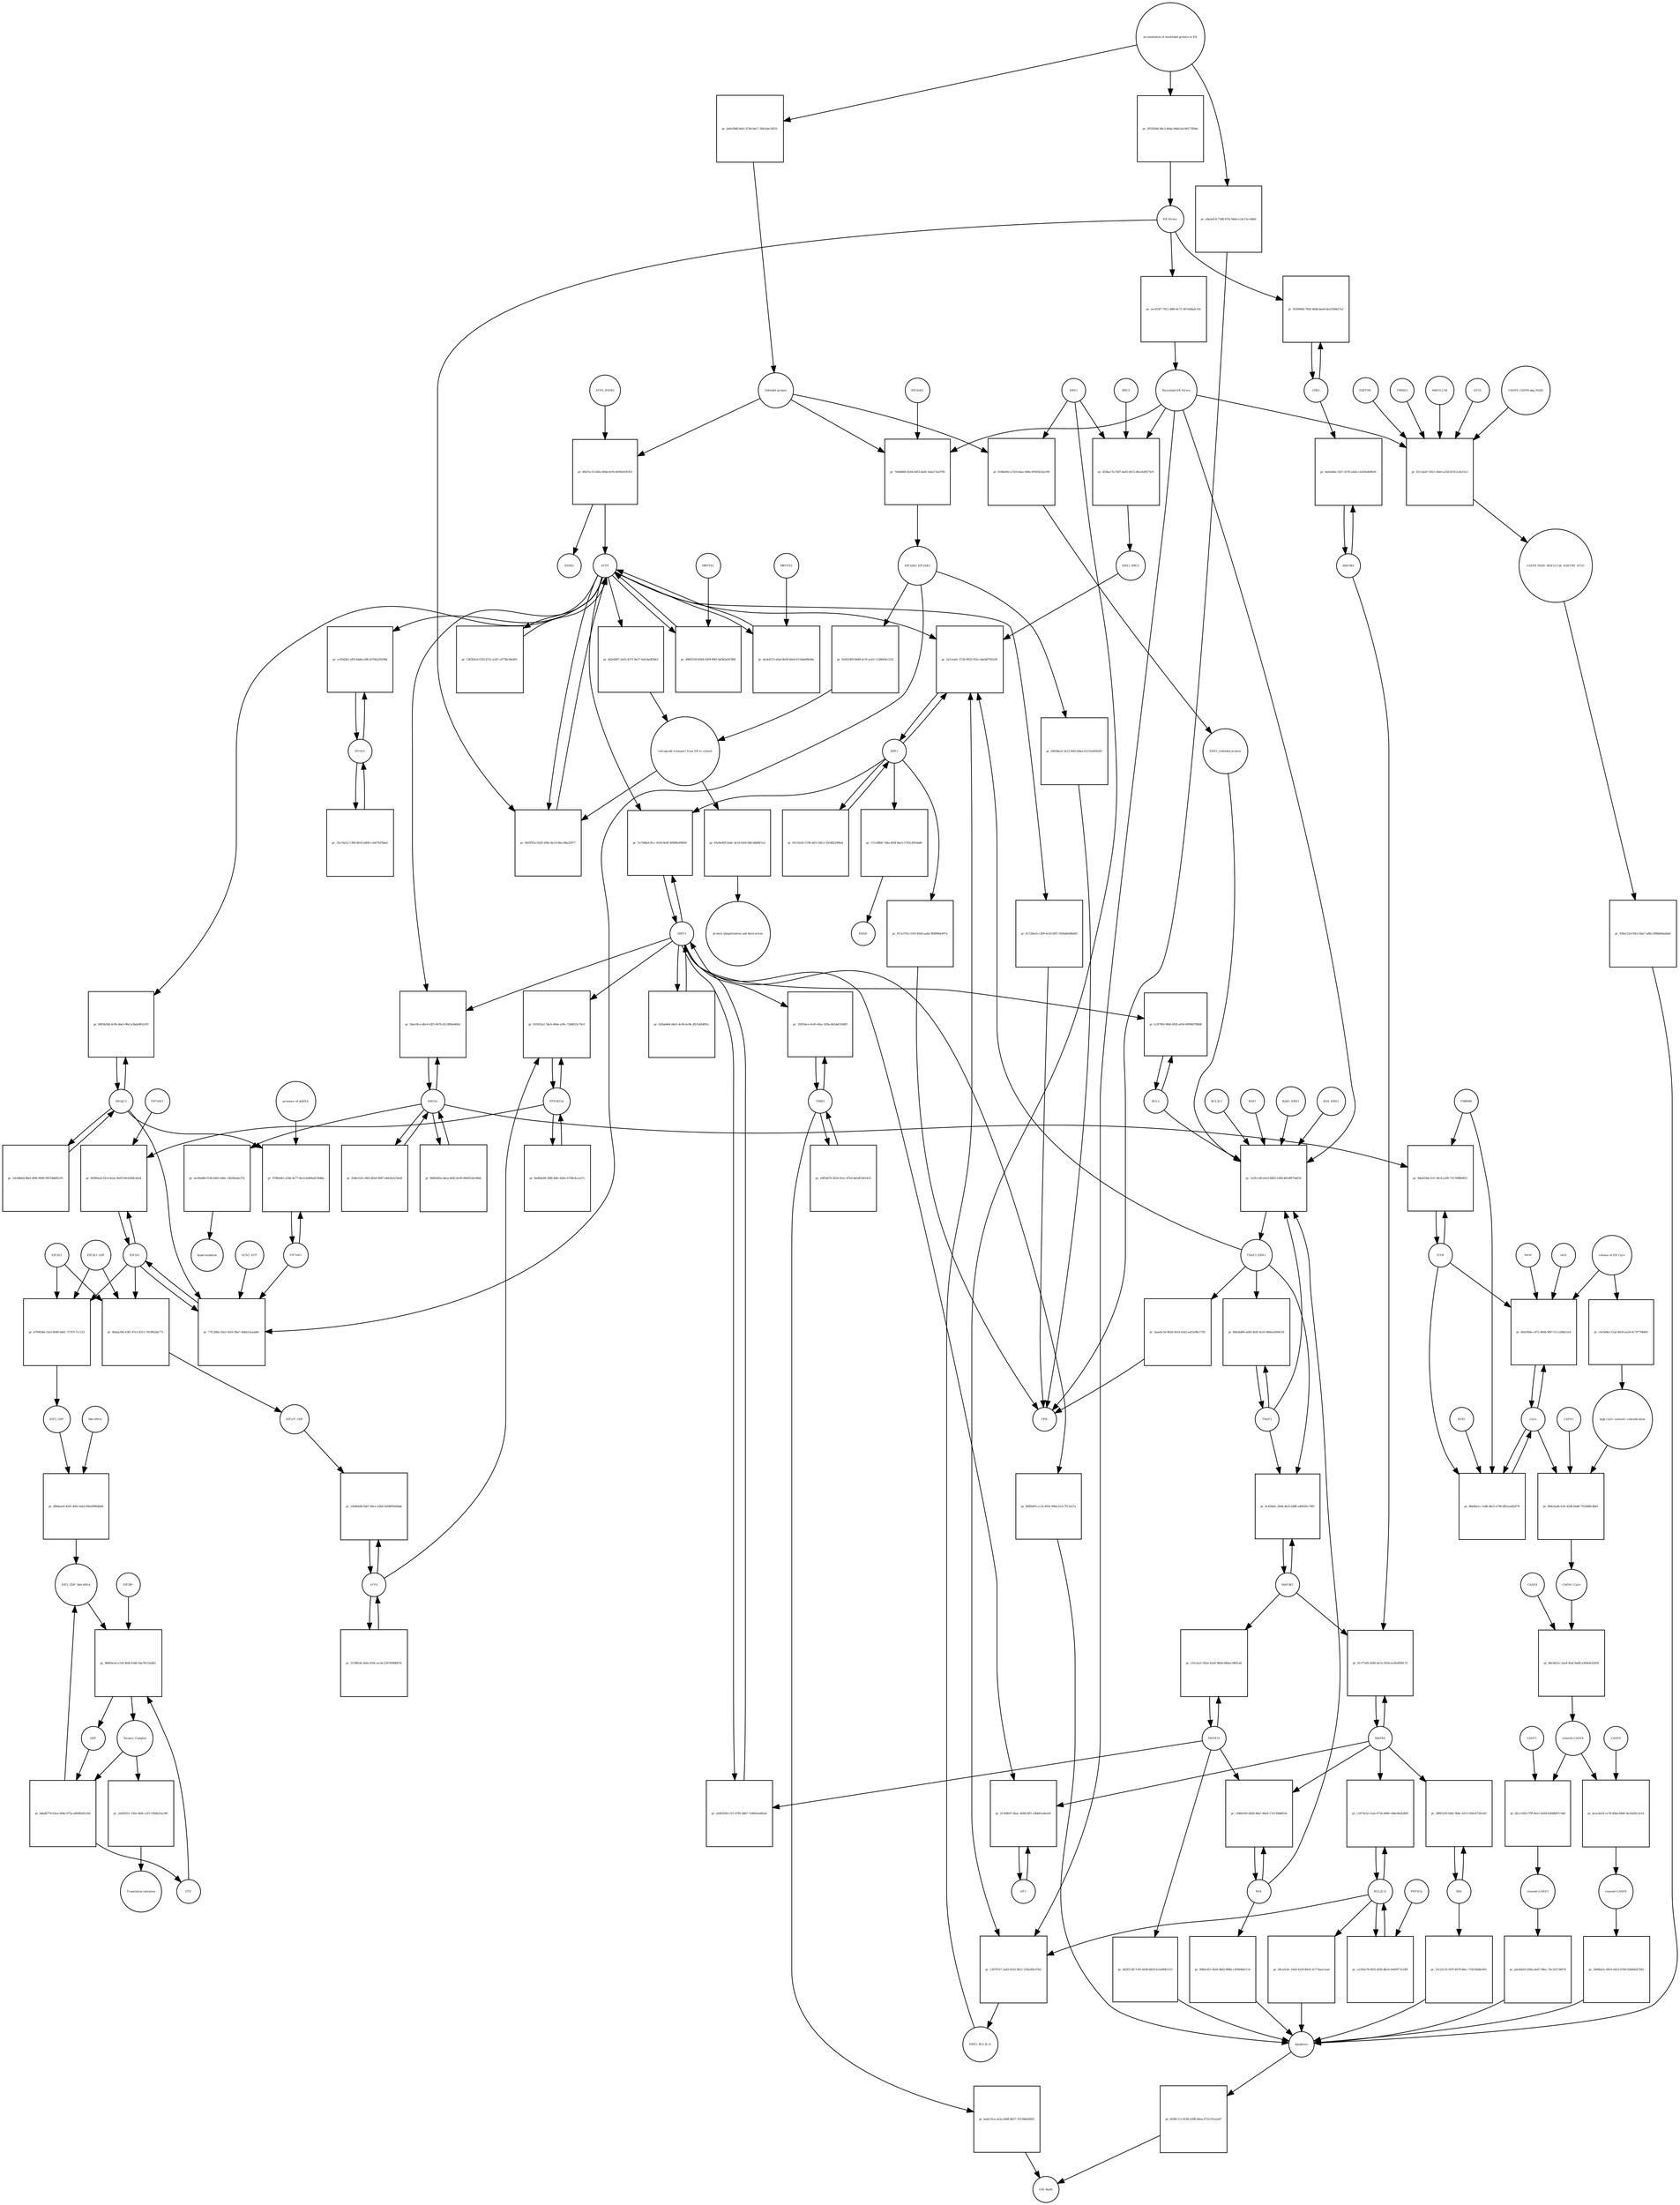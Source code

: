 strict digraph  {
ATF6_HSPA5 [annotation="", bipartite=0, cls=complex, fontsize=4, label=ATF6_HSPA5, shape=circle];
"pr_d9d7ec53-64fa-40bb-8cf0-d039e61ff303" [annotation="", bipartite=1, cls=process, fontsize=4, label="pr_d9d7ec53-64fa-40bb-8cf0-d039e61ff303", shape=square];
ATF6 [annotation="urn_miriam_hgnc.symbol_ATF6", bipartite=0, cls=macromolecule, fontsize=4, label=ATF6, shape=circle];
HSPA5 [annotation="urn_miriam_hgnc.symbol_HSPA5", bipartite=0, cls=macromolecule, fontsize=4, label=HSPA5, shape=circle];
"Unfolded protein" [annotation="", bipartite=0, cls=macromolecule, fontsize=4, label="Unfolded protein", shape=circle];
ERN1 [annotation="urn_miriam_hgnc.symbol_ERN1", bipartite=0, cls=macromolecule, fontsize=4, label=ERN1, shape=circle];
"pr_8186e6b1-e7a9-4dae-9d9e-69505b32e190" [annotation="", bipartite=1, cls=process, fontsize=4, label="pr_8186e6b1-e7a9-4dae-9d9e-69505b32e190", shape=square];
"ERN1_Unfolded protein" [annotation="", bipartite=0, cls=complex, fontsize=4, label="ERN1_Unfolded protein", shape=circle];
EIF2AK3_EIF2AK3 [annotation="", bipartite=0, cls=complex, fontsize=4, label=EIF2AK3_EIF2AK3, shape=circle];
"pr_0c603369-84d9-4c35-ac61-c128b93e1233" [annotation="", bipartite=1, cls=process, fontsize=4, label="pr_0c603369-84d9-4c35-ac61-c128b93e1233", shape=square];
"retrograde transport from ER to cytosol" [annotation="", bipartite=0, cls=phenotype, fontsize=4, label="retrograde transport from ER to cytosol", shape=circle];
"pr_d42efb07-2e62-4371-9e27-fa0c6edf2bb3" [annotation="", bipartite=1, cls=process, fontsize=4, label="pr_d42efb07-2e62-4371-9e27-fa0c6edf2bb3", shape=square];
"pr_65a9e905-be8c-4e16-b5f4-d4fc9dd0b7cd" [annotation="", bipartite=1, cls=process, fontsize=4, label="pr_65a9e905-be8c-4e16-b5f4-d4fc9dd0b7cd", shape=square];
"protein ubiquitination and destruction" [annotation="", bipartite=0, cls=phenotype, fontsize=4, label="protein ubiquitination and destruction", shape=circle];
"pr_1a2fccd9-e9c0-48b5-a368-481d9f75dd7d" [annotation="", bipartite=1, cls=process, fontsize=4, label="pr_1a2fccd9-e9c0-48b5-a368-481d9f75dd7d", shape=square];
TRAF2_ERN1 [annotation="", bipartite=0, cls=complex, fontsize=4, label=TRAF2_ERN1, shape=circle];
BAK1_ERN1 [annotation="", bipartite=0, cls=complex, fontsize=4, label=BAK1_ERN1, shape=circle];
BAX_ERN1 [annotation="", bipartite=0, cls=complex, fontsize=4, label=BAX_ERN1, shape=circle];
BCL2 [annotation="urn_miriam_hgnc.symbol_BCL2", bipartite=0, cls="nucleic acid feature", fontsize=4, label=BCL2, shape=circle];
BCL2L1 [annotation="urn_miriam_hgnc.symbol_BCL2L1", bipartite=0, cls=macromolecule, fontsize=4, label=BCL2L1, shape=circle];
"Persistant ER Stress" [annotation="", bipartite=0, cls=phenotype, fontsize=4, label="Persistant ER Stress", shape=circle];
BAX [annotation="urn_miriam_hgnc.symbol_BAX", bipartite=0, cls=macromolecule, fontsize=4, label=BAX, shape=circle];
BAK1 [annotation="urn_miriam_hgnc.symbol_BAK1", bipartite=0, cls=macromolecule, fontsize=4, label=BAK1, shape=circle];
TRAF2 [annotation="urn_miriam_hgnc.symbol_TRAF2", bipartite=0, cls=macromolecule, fontsize=4, label=TRAF2, shape=circle];
XBP1 [annotation="urn_miriam_hgnc.symbol_XBP1", bipartite=0, cls=macromolecule, fontsize=4, label=XBP1, shape=circle];
"pr_5a1cea0c-2730-4925-932c-ebe9d7f30230" [annotation="", bipartite=1, cls=process, fontsize=4, label="pr_5a1cea0c-2730-4925-932c-ebe9d7f30230", shape=square];
ERN1_BBC3 [annotation="", bipartite=0, cls=complex, fontsize=4, label=ERN1_BBC3, shape=circle];
ERN1_BCL2L11 [annotation="", bipartite=0, cls=complex, fontsize=4, label=ERN1_BCL2L11, shape=circle];
"pr_9211fa56-1190-4451-b6c2-35e882299fa8" [annotation="", bipartite=1, cls=process, fontsize=4, label="pr_9211fa56-1190-4451-b6c2-35e882299fa8", shape=square];
"pr_115c68b6-7d4a-4f44-8ae2-5763c491bbd6" [annotation="", bipartite=1, cls=process, fontsize=4, label="pr_115c68b6-7d4a-4f44-8ae2-5763c491bbd6", shape=square];
ERAD [annotation="", bipartite=0, cls=phenotype, fontsize=4, label=ERAD, shape=circle];
"pr_47ce3762-c010-456d-aa8a-9fd6f86e497a" [annotation="", bipartite=1, cls=process, fontsize=4, label="pr_47ce3762-c010-456d-aa8a-9fd6f86e497a", shape=square];
UPR [annotation="", bipartite=0, cls=phenotype, fontsize=4, label=UPR, shape=circle];
"pr_86b3bd94-a685-4fd5-9e10-480ee2609c29" [annotation="", bipartite=1, cls=process, fontsize=4, label="pr_86b3bd94-a685-4fd5-9e10-480ee2609c29", shape=square];
MAPK8 [annotation="urn_miriam_hgnc.symbol_MAPK8", bipartite=0, cls=macromolecule, fontsize=4, label=MAPK8, shape=circle];
"pr_01377af9-d340-4a7a-9164-ea3fef808179" [annotation="", bipartite=1, cls=process, fontsize=4, label="pr_01377af9-d340-4a7a-9164-ea3fef808179", shape=square];
MAP3K4 [annotation="urn_miriam_hgnc.symbol_MAP3K4", bipartite=0, cls=macromolecule, fontsize=4, label=MAP3K4, shape=circle];
MAP3K5 [annotation="urn_miriam_hgnc.symbol_MAP3K5", bipartite=0, cls=macromolecule, fontsize=4, label=MAP3K5, shape=circle];
MAPK14 [annotation="urn_miriam_hgnc.symbol_MAPK14", bipartite=0, cls=macromolecule, fontsize=4, label=MAPK14, shape=circle];
"pr_c01cfa21-062e-42a9-984d-d46aa7d081a8" [annotation="", bipartite=1, cls=process, fontsize=4, label="pr_c01cfa21-062e-42a9-984d-d46aa7d081a8", shape=square];
"pr_682f2138-7c85-4d38-b820-fcfa049f1533" [annotation="", bipartite=1, cls=process, fontsize=4, label="pr_682f2138-7c85-4d38-b820-fcfa049f1533", shape=square];
Apoptosis [annotation="", bipartite=0, cls=phenotype, fontsize=4, label=Apoptosis, shape=circle];
DDIT3 [annotation="urn_miriam_hgnc.symbol_DDIT3", bipartite=0, cls=macromolecule, fontsize=4, label=DDIT3, shape=circle];
"pr_e04f2958-c1f1-4781-8d67-7e8645ed82a0" [annotation="", bipartite=1, cls=process, fontsize=4, label="pr_e04f2958-c1f1-4781-8d67-7e8645ed82a0", shape=square];
"pr_6bffb005-cc3e-493a-996a-b11c7f13a57a" [annotation="", bipartite=1, cls=process, fontsize=4, label="pr_6bffb005-cc3e-493a-996a-b11c7f13a57a", shape=square];
"pr_fc2f76f4-9fb0-492f-a054-6f99607f88df" [annotation="", bipartite=1, cls=process, fontsize=4, label="pr_fc2f76f4-9fb0-492f-a054-6f99607f88df", shape=square];
"pr_fb03f55a-92d5-494e-8a14-0bcc8ba32977" [annotation="", bipartite=1, cls=process, fontsize=4, label="pr_fb03f55a-92d5-494e-8a14-0bcc8ba32977", shape=square];
"ER Stress" [annotation="", bipartite=0, cls=phenotype, fontsize=4, label="ER Stress", shape=circle];
"pr_49bf5539-8264-4309-89f3-bd3b5a0478f8" [annotation="", bipartite=1, cls=process, fontsize=4, label="pr_49bf5539-8264-4309-89f3-bd3b5a0478f8", shape=square];
MBTPS1 [annotation="urn_miriam_hgnc.symbol_MBTPS1", bipartite=0, cls=macromolecule, fontsize=4, label=MBTPS1, shape=circle];
"pr_de3e4115-efad-4b38-8de9-611bda89b3be" [annotation="", bipartite=1, cls=process, fontsize=4, label="pr_de3e4115-efad-4b38-8de9-611bda89b3be", shape=square];
MBTPS2 [annotation="urn_miriam_hgnc.symbol_MBTPS2", bipartite=0, cls=macromolecule, fontsize=4, label=MBTPS2, shape=circle];
"pr_126302cb-f220-472c-a347-c8738c44e491" [annotation="", bipartite=1, cls=process, fontsize=4, label="pr_126302cb-f220-472c-a347-c8738c44e491", shape=square];
"pr_626ab4b4-b8e5-4c0b-bc9b-2fb7a844f81c" [annotation="", bipartite=1, cls=process, fontsize=4, label="pr_626ab4b4-b8e5-4c0b-bc9b-2fb7a844f81c", shape=square];
"pr_7a7388a9-ffcc-4160-8e8f-4699fb306fd9" [annotation="", bipartite=1, cls=process, fontsize=4, label="pr_7a7388a9-ffcc-4160-8e8f-4699fb306fd9", shape=square];
EIF2S1 [annotation="urn_miriam_hgnc.symbol_EIF2S1", bipartite=0, cls=macromolecule, fontsize=4, label=EIF2S1, shape=circle];
"pr_77f1286a-56a1-4201-9be7-b6bb12aaad8c" [annotation="", bipartite=1, cls=process, fontsize=4, label="pr_77f1286a-56a1-4201-9be7-b6bb12aaad8c", shape=square];
GCN2_ATP [annotation="", bipartite=0, cls=complex, fontsize=4, label=GCN2_ATP, shape=circle];
EIF2AK2 [annotation="urn_miriam_hgnc.symbol_EIF2AK2", bipartite=0, cls=macromolecule, fontsize=4, label=EIF2AK2, shape=circle];
DNAJC3 [annotation="urn_miriam_hgnc.symbol_DNAJC3", bipartite=0, cls=macromolecule, fontsize=4, label=DNAJC3, shape=circle];
EIF2S2 [annotation="urn_miriam_hgnc.symbol_EIF2S2", bipartite=0, cls=macromolecule, fontsize=4, label=EIF2S2, shape=circle];
"pr_4709838e-1bcf-4048-b4d1-75787c7cc125" [annotation="", bipartite=1, cls=process, fontsize=4, label="pr_4709838e-1bcf-4048-b4d1-75787c7cc125", shape=square];
EIF2S3_GDP [annotation="", bipartite=0, cls=complex, fontsize=4, label=EIF2S3_GDP, shape=circle];
EIF2_GDP [annotation="", bipartite=0, cls=complex, fontsize=4, label=EIF2_GDP, shape=circle];
"EIF2_GDP_Met-tRNA" [annotation="", bipartite=0, cls=complex, fontsize=4, label="EIF2_GDP_Met-tRNA", shape=circle];
"pr_98065e3a-a7a0-46df-b548-5ba70c53a4b1" [annotation="", bipartite=1, cls=process, fontsize=4, label="pr_98065e3a-a7a0-46df-b548-5ba70c53a4b1", shape=square];
"Ternary Complex" [annotation="", bipartite=0, cls=complex, fontsize=4, label="Ternary Complex", shape=circle];
"EIF2B*" [annotation="", bipartite=0, cls=complex, fontsize=4, label="EIF2B*", shape=circle];
GTP [annotation="urn_miriam_obo.chebi_CHEBI%3A57600", bipartite=0, cls="simple chemical", fontsize=4, label=GTP, shape=circle];
GDP [annotation="urn_miriam_obo.chebi_CHEBI%3A65180", bipartite=0, cls="simple chemical", fontsize=4, label=GDP, shape=circle];
"pr_bdadb776-63ee-404e-975a-a8f4fb561244" [annotation="", bipartite=1, cls=process, fontsize=4, label="pr_bdadb776-63ee-404e-975a-a8f4fb561244", shape=square];
ATF4 [annotation="urn_miriam_hgnc.symbol_ATF4", bipartite=0, cls=macromolecule, fontsize=4, label=ATF4, shape=circle];
"pr_1d58e6db-9ab7-48ce-a5b8-9a04f856d4dd" [annotation="", bipartite=1, cls=process, fontsize=4, label="pr_1d58e6db-9ab7-48ce-a5b8-9a04f856d4dd", shape=square];
"EIF2-P_GDP" [annotation="", bipartite=0, cls=complex, fontsize=4, label="EIF2-P_GDP", shape=circle];
"pr_3139fb3a-3e6e-459c-ac3d-22676949697d" [annotation="", bipartite=1, cls=process, fontsize=4, label="pr_3139fb3a-3e6e-459c-ac3d-22676949697d", shape=square];
PPP1R15A [annotation="urn_miriam_hgnc.symbol_PPP1R15A", bipartite=0, cls=macromolecule, fontsize=4, label=PPP1R15A, shape=circle];
"pr_935032a1-5bc6-4b0e-a39c-72b8025c74c0" [annotation="", bipartite=1, cls=process, fontsize=4, label="pr_935032a1-5bc6-4b0e-a39c-72b8025c74c0", shape=square];
"pr_8ed64a94-38f6-4dfc-bd3e-4708c4cce27c" [annotation="", bipartite=1, cls=process, fontsize=4, label="pr_8ed64a94-38f6-4dfc-bd3e-4708c4cce27c", shape=square];
"pr_2a820251-105e-4b8c-a1f1-f304b31ac9f1" [annotation="", bipartite=1, cls=process, fontsize=4, label="pr_2a820251-105e-4b8c-a1f1-f304b31ac9f1", shape=square];
"Translation initiation" [annotation="", bipartite=0, cls=phenotype, fontsize=4, label="Translation initiation", shape=circle];
"pr_6c458afc-2b44-4b25-b88f-a4f859cc78f1" [annotation="", bipartite=1, cls=process, fontsize=4, label="pr_6c458afc-2b44-4b25-b88f-a4f859cc78f1", shape=square];
ERO1A [annotation="urn_miriam_hgnc.symbol_ERO1A", bipartite=0, cls=macromolecule, fontsize=4, label=ERO1A, shape=circle];
"pr_56ac0fce-d6c0-42f5-847b-d12389ab40b2" [annotation="", bipartite=1, cls=process, fontsize=4, label="pr_56ac0fce-d6c0-42f5-847b-d12389ab40b2", shape=square];
"pr_9884585a-d4ca-4fd2-bc09-966953dc06bd" [annotation="", bipartite=1, cls=process, fontsize=4, label="pr_9884585a-d4ca-4fd2-bc09-966953dc06bd", shape=square];
"pr_695f0aa4-f3c0-4eaa-9e69-00c6289c4424" [annotation="", bipartite=1, cls=process, fontsize=4, label="pr_695f0aa4-f3c0-4eaa-9e69-00c6289c4424", shape=square];
EIF2AK1 [annotation="urn_miriam_hgnc.symbol_EIF2AK1", bipartite=0, cls=macromolecule, fontsize=4, label=EIF2AK1, shape=circle];
"pr_c948e593-d2b9-48a7-84e8-17e139dd653e" [annotation="", bipartite=1, cls=process, fontsize=4, label="pr_c948e593-d2b9-48a7-84e8-17e139dd653e", shape=square];
"pr_99b0c451-4fa9-48d2-888d-c3f4496d1114" [annotation="", bipartite=1, cls=process, fontsize=4, label="pr_99b0c451-4fa9-48d2-888d-c3f4496d1114", shape=square];
"Ca2+" [annotation="urn_miriam_obo.chebi_CHEBI%3A29108", bipartite=0, cls="simple chemical", fontsize=4, label="Ca2+", shape=circle];
"pr_69d1f84e-cd72-466b-9fb7-f1c1204b21e4" [annotation="", bipartite=1, cls=process, fontsize=4, label="pr_69d1f84e-cd72-466b-9fb7-f1c1204b21e4", shape=square];
"release of ER Ca2+" [annotation="", bipartite=0, cls=phenotype, fontsize=4, label="release of ER Ca2+", shape=circle];
ITPR [annotation="urn_miriam_hgnc.symbol_ITPR1|urn_miriam_hgnc.symbol_ITPR2|urn_miriam_hgnc.symbol_ITPR3", bipartite=0, cls=macromolecule, fontsize=4, label=ITPR, shape=circle];
MAM [annotation="", bipartite=0, cls=phenotype, fontsize=4, label=MAM, shape=circle];
s619 [annotation="", bipartite=0, cls=complex, fontsize=4, label=s619, shape=circle];
"pr_dafab44e-1b57-4576-a8ab-143d3ed69b30" [annotation="", bipartite=1, cls=process, fontsize=4, label="pr_dafab44e-1b57-4576-a8ab-143d3ed69b30", shape=square];
CDK5 [annotation="urn_miriam_hgnc.symbol_CDK5", bipartite=0, cls=macromolecule, fontsize=4, label=CDK5, shape=circle];
"pr_95399f4b-7820-464b-bee8-dea1f46b27a2" [annotation="", bipartite=1, cls="uncertain process", fontsize=4, label="pr_95399f4b-7820-464b-bee8-dea1f46b27a2", shape=square];
"pr_6058c7c2-819d-4396-b0ea-0721c91a2a67" [annotation="", bipartite=1, cls=process, fontsize=4, label="pr_6058c7c2-819d-4396-b0ea-0721c91a2a67", shape=square];
"Cell death" [annotation="", bipartite=0, cls=phenotype, fontsize=4, label="Cell death", shape=circle];
"pr_9bb6ba1c-1ed6-4b15-a799-df61aa402f79" [annotation="", bipartite=1, cls=process, fontsize=4, label="pr_9bb6ba1c-1ed6-4b15-a799-df61aa402f79", shape=square];
TMBIM6 [annotation="urn_miriam_hgnc.symbol_TMBIM6", bipartite=0, cls=macromolecule, fontsize=4, label=TMBIM6, shape=circle];
RYR1 [annotation="urn_miriam_hgnc.symbol_RYR1", bipartite=0, cls=macromolecule, fontsize=4, label=RYR1, shape=circle];
EIF2AK3 [annotation="urn_miriam_hgnc.symbol_EIF2AK3", bipartite=0, cls=macromolecule, fontsize=4, label=EIF2AK3, shape=circle];
"pr_74b8d66f-8244-4453-be6f-3e4a17ee07fb" [annotation="", bipartite=1, cls=process, fontsize=4, label="pr_74b8d66f-8244-4453-be6f-3e4a17ee07fb", shape=square];
"pr_ee29ed66-f53b-4461-b0dc-14b36edecf74" [annotation="", bipartite=1, cls=process, fontsize=4, label="pr_ee29ed66-f53b-4461-b0dc-14b36edecf74", shape=square];
hyperoxidation [annotation="", bipartite=0, cls=phenotype, fontsize=4, label=hyperoxidation, shape=circle];
"pr_f5dbc526-c863-402d-9087-b4424cb7afa8" [annotation="", bipartite=1, cls=process, fontsize=4, label="pr_f5dbc526-c863-402d-9087-b4424cb7afa8", shape=square];
"pr_eecf55f7-7911-48f6-8c72-947a08adc10e" [annotation="", bipartite=1, cls=process, fontsize=4, label="pr_eecf55f7-7911-48f6-8c72-947a08adc10e", shape=square];
"CASP8_CASP8-ubq_FADD" [annotation="", bipartite=0, cls=complex, fontsize=4, label="CASP8_CASP8-ubq_FADD", shape=circle];
"pr_6211da47-0021-40e0-a33d-b5312c4e33c2" [annotation="", bipartite=1, cls=process, fontsize=4, label="pr_6211da47-0021-40e0-a33d-b5312c4e33c2", shape=square];
"SQSTM1 " [annotation="urn_miriam_hgnc.symbol_SQSTM1", bipartite=0, cls=macromolecule, fontsize=4, label="SQSTM1 ", shape=circle];
CASP8_FADD_MAP1LC3A_SQSTM1_ATG5 [annotation="", bipartite=0, cls=complex, fontsize=4, label=CASP8_FADD_MAP1LC3A_SQSTM1_ATG5, shape=circle];
TRIM13 [annotation="urn_miriam_hgnc.symbol_TRIM13", bipartite=0, cls=macromolecule, fontsize=4, label=TRIM13, shape=circle];
MAP1LC3A [annotation="urn_miriam_hgnc.symbol_MAP1LC3A", bipartite=0, cls=macromolecule, fontsize=4, label=MAP1LC3A, shape=circle];
ATG5 [annotation="urn_miriam_hgnc.symbol_ATG5", bipartite=0, cls=macromolecule, fontsize=4, label=ATG5, shape=circle];
"pr_93bec21d-50e2-4da7-a8b2-0f8bbb6adda0" [annotation="", bipartite=1, cls=process, fontsize=4, label="pr_93bec21d-50e2-4da7-a8b2-0f8bbb6adda0", shape=square];
"AP-1" [annotation="urn_miriam_hgnc.symbol_FOS|urn_miriam_hgnc.symbol_FOSB|urn_miriam_hgnc.symbol_FOSL1|urn_miriam_hgnc.symbol_FOSL2|urn_miriam_hgnc.symbol_JUN|urn_miriam_hgnc.symbol_JUNB|urn_miriam_hgnc.symbol_JUND", bipartite=0, cls=macromolecule, fontsize=4, label="AP-1", shape=circle];
"pr_013d9e07-deac-4048-bff1-24bb01a4eed3" [annotation="", bipartite=1, cls=process, fontsize=4, label="pr_013d9e07-deac-4048-bff1-24bb01a4eed3", shape=square];
"pr_9789a061-a540-4e77-8ecb-bd49ad159d6a" [annotation="", bipartite=1, cls=process, fontsize=4, label="pr_9789a061-a540-4e77-8ecb-bd49ad159d6a", shape=square];
"presence of dsRNA" [annotation="", bipartite=0, cls=phenotype, fontsize=4, label="presence of dsRNA", shape=circle];
"Met-tRNA" [annotation="urn_miriam_hgnc_HGNC%3A34779", bipartite=0, cls="nucleic acid feature", fontsize=4, label="Met-tRNA", shape=circle];
"pr_df8daae0-4241-40fe-b5ed-99eaf8904b48" [annotation="", bipartite=1, cls=process, fontsize=4, label="pr_df8daae0-4241-40fe-b5ed-99eaf8904b48", shape=square];
"pr_4b4aa396-6381-47e3-8312-7819f62da771" [annotation="", bipartite=1, cls=process, fontsize=4, label="pr_4b4aa396-6381-47e3-8312-7819f62da771", shape=square];
"accumulation of misfolded protein in ER" [annotation="", bipartite=0, cls=phenotype, fontsize=4, label="accumulation of misfolded protein in ER", shape=circle];
"pr_da9cf9d8-9eb1-4740-b6c7-2841ebc5d551" [annotation="", bipartite=1, cls=process, fontsize=4, label="pr_da9cf9d8-9eb1-4740-b6c7-2841ebc5d551", shape=square];
"pr_2f559366-98c3-404a-946d-6a240175f9ab" [annotation="", bipartite=1, cls=process, fontsize=4, label="pr_2f559366-98c3-404a-946d-6a240175f9ab", shape=square];
"pr_a9a2efc0-73d8-47fa-94eb-ccbc15ccd4b0" [annotation="", bipartite=1, cls=process, fontsize=4, label="pr_a9a2efc0-73d8-47fa-94eb-ccbc15ccd4b0", shape=square];
"pr_04038acb-3a12-46f5-b0aa-61231e004305" [annotation="", bipartite=1, cls=process, fontsize=4, label="pr_04038acb-3a12-46f5-b0aa-61231e004305", shape=square];
"pr_3aaebc5d-982d-4414-b342-eaf1e08c1792" [annotation="", bipartite=1, cls=process, fontsize=4, label="pr_3aaebc5d-982d-4414-b342-eaf1e08c1792", shape=square];
"pr_4172dea5-c2b9-4c43-b927-858a8e6dbd45" [annotation="", bipartite=1, cls=process, fontsize=4, label="pr_4172dea5-c2b9-4c43-b927-858a8e6dbd45", shape=square];
BCL2L11 [annotation="urn_miriam_hgnc.symbol_BCL2L11", bipartite=0, cls=macromolecule, fontsize=4, label=BCL2L11, shape=circle];
"pr_c1873e32-12ae-4716-a886-34be56e42805" [annotation="", bipartite=1, cls=process, fontsize=4, label="pr_c1873e32-12ae-4716-a886-34be56e42805", shape=square];
BID [annotation="urn_miriam_hgnc.symbol_BID", bipartite=0, cls=macromolecule, fontsize=4, label=BID, shape=circle];
"pr_3890325f-0d0c-46bc-b315-030c472fe183" [annotation="", bipartite=1, cls=process, fontsize=4, label="pr_3890325f-0d0c-46bc-b315-030c472fe183", shape=square];
"pr_d9ca5c8c-16a9-4220-8416-2e773aee1aa6" [annotation="", bipartite=1, cls=process, fontsize=4, label="pr_d9ca5c8c-16a9-4220-8416-2e773aee1aa6", shape=square];
"pr_53c22c35-597f-4079-8bcc-754536dbc691" [annotation="", bipartite=1, cls=process, fontsize=4, label="pr_53c22c35-597f-4079-8bcc-754536dbc691", shape=square];
"pr_130797e7-3ad3-4162-9621-259a2f6c97b3" [annotation="", bipartite=1, cls=process, fontsize=4, label="pr_130797e7-3ad3-4162-9621-259a2f6c97b3", shape=square];
"pr_d55ba17e-f3d7-4a92-b015-d6ce428575c9" [annotation="", bipartite=1, cls=process, fontsize=4, label="pr_d55ba17e-f3d7-4a92-b015-d6ce428575c9", shape=square];
BBC3 [annotation="urn_miriam_hgnc.symbol_BBC3", bipartite=0, cls=macromolecule, fontsize=4, label=BBC3, shape=circle];
"pr_ce505a78-0632-4f56-8bc6-5e83977a32f8" [annotation="", bipartite=1, cls=process, fontsize=4, label="pr_ce505a78-0632-4f56-8bc6-5e83977a32f8", shape=square];
PPP2CA [annotation="urn_miriam_hgnc.symbol_PPP2CA", bipartite=0, cls=macromolecule, fontsize=4, label=PPP2CA, shape=circle];
TRIB3 [annotation="urn_miriam_hgnc.symbol_TRIB3", bipartite=0, cls=macromolecule, fontsize=4, label=TRIB3, shape=circle];
"pr_35f05dce-0cd5-40ac-829a-8d1daf1f46f0" [annotation="", bipartite=1, cls=process, fontsize=4, label="pr_35f05dce-0cd5-40ac-829a-8d1daf1f46f0", shape=square];
"pr_e9f93d78-2b54-41ec-87b3-da5df1401433" [annotation="", bipartite=1, cls=process, fontsize=4, label="pr_e9f93d78-2b54-41ec-87b3-da5df1401433", shape=square];
"pr_badc22ce-ee5a-49df-9b37-70128bfe6605" [annotation="", bipartite=1, cls=process, fontsize=4, label="pr_badc22ce-ee5a-49df-9b37-70128bfe6605", shape=square];
"pr_c6c9d9e1-f1af-4659-aa34-4c7477f466f1" [annotation="", bipartite=1, cls=process, fontsize=4, label="pr_c6c9d9e1-f1af-4659-aa34-4c7477f466f1", shape=square];
"high Ca2+ cytosolic concentration" [annotation="", bipartite=0, cls=phenotype, fontsize=4, label="high Ca2+ cytosolic concentration", shape=circle];
"pr_8083b58d-4c9b-4be5-8fef-a5bda981b1f9" [annotation="", bipartite=1, cls=process, fontsize=4, label="pr_8083b58d-4c9b-4be5-8fef-a5bda981b1f9", shape=square];
"pr_1dc08b64-88ef-4f9b-9698-9937db685c91" [annotation="", bipartite=1, cls=process, fontsize=4, label="pr_1dc08b64-88ef-4f9b-9698-9937db685c91", shape=square];
"pr_9da633be-fcf1-4fcd-a209-7317698b9011" [annotation="", bipartite=1, cls=process, fontsize=4, label="pr_9da633be-fcf1-4fcd-a209-7317698b9011", shape=square];
CASP4 [annotation="urn_miriam_hgnc.symbol_CASP4", bipartite=0, cls=macromolecule, fontsize=4, label=CASP4, shape=circle];
"pr_b8c6b25c-2ae4-45af-8e68-a369a4c6293f" [annotation="", bipartite=1, cls=process, fontsize=4, label="pr_b8c6b25c-2ae4-45af-8e68-a369a4c6293f", shape=square];
"cleaved~CASP4" [annotation="urn_miriam_hgnc.symbol_CASP4", bipartite=0, cls=macromolecule, fontsize=4, label="cleaved~CASP4", shape=circle];
"CAPN1_Ca2+" [annotation="", bipartite=0, cls=complex, fontsize=4, label="CAPN1_Ca2+", shape=circle];
CASP3 [annotation="urn_miriam_hgnc.symbol_CASP3", bipartite=0, cls=macromolecule, fontsize=4, label=CASP3, shape=circle];
"pr_d2ccc9d1-f79f-4ee1-b50d-b5fdd697c5dd" [annotation="", bipartite=1, cls=process, fontsize=4, label="pr_d2ccc9d1-f79f-4ee1-b50d-b5fdd697c5dd", shape=square];
"cleaved~CASP3" [annotation="urn_miriam_hgnc.symbol_CASP3", bipartite=0, cls=macromolecule, fontsize=4, label="cleaved~CASP3", shape=circle];
CASP9 [annotation="urn_miriam_hgnc.symbol_CSAP9", bipartite=0, cls=macromolecule, fontsize=4, label=CASP9, shape=circle];
"pr_bcacbe54-ce76-49da-b8d5-9a32e85c1e1d" [annotation="", bipartite=1, cls=process, fontsize=4, label="pr_bcacbe54-ce76-49da-b8d5-9a32e85c1e1d", shape=square];
"cleaved~CASP9" [annotation="urn_miriam_hgnc.symbol_CASP9", bipartite=0, cls=macromolecule, fontsize=4, label="cleaved~CASP9", shape=circle];
CAPN1 [annotation="urn_miriam_hgnc.symbol_CAPN1", bipartite=0, cls=macromolecule, fontsize=4, label=CAPN1, shape=circle];
"pr_88dc6ad6-fcfe-42db-84d8-73528d8c8b61" [annotation="", bipartite=1, cls=process, fontsize=4, label="pr_88dc6ad6-fcfe-42db-84d8-73528d8c8b61", shape=square];
"pr_adc40a63-058a-4eb7-98ac-7dc325734974" [annotation="", bipartite=1, cls=process, fontsize=4, label="pr_adc40a63-058a-4eb7-98ac-7dc325734974", shape=square];
"pr_3684ba5c-6819-4423-9768-50d46faf7d42" [annotation="", bipartite=1, cls=process, fontsize=4, label="pr_3684ba5c-6819-4423-9768-50d46faf7d42", shape=square];
HYOU1 [annotation="urn_miriam_hgnc.symbol_HYOU1", bipartite=0, cls=macromolecule, fontsize=4, label=HYOU1, shape=circle];
"pr_cc05d2b1-eff4-4ddd-a38f-d376b229208a" [annotation="", bipartite=1, cls=process, fontsize=4, label="pr_cc05d2b1-eff4-4ddd-a38f-d376b229208a", shape=square];
"pr_32a7da52-1394-4810-a608-ccb675d7bbef" [annotation="", bipartite=1, cls=process, fontsize=4, label="pr_32a7da52-1394-4810-a608-ccb675d7bbef", shape=square];
ATF6_HSPA5 -> "pr_d9d7ec53-64fa-40bb-8cf0-d039e61ff303"  [annotation="", interaction_type=consumption];
"pr_d9d7ec53-64fa-40bb-8cf0-d039e61ff303" -> ATF6  [annotation="", interaction_type=production];
"pr_d9d7ec53-64fa-40bb-8cf0-d039e61ff303" -> HSPA5  [annotation="", interaction_type=production];
ATF6 -> "pr_d42efb07-2e62-4371-9e27-fa0c6edf2bb3"  [annotation="", interaction_type=consumption];
ATF6 -> "pr_5a1cea0c-2730-4925-932c-ebe9d7f30230"  [annotation="urn_miriam_pubmed_26587781|urn_miriam_pubmed_23430059", interaction_type=catalysis];
ATF6 -> "pr_fb03f55a-92d5-494e-8a14-0bcc8ba32977"  [annotation="", interaction_type=consumption];
ATF6 -> "pr_49bf5539-8264-4309-89f3-bd3b5a0478f8"  [annotation="", interaction_type=consumption];
ATF6 -> "pr_de3e4115-efad-4b38-8de9-611bda89b3be"  [annotation="", interaction_type=consumption];
ATF6 -> "pr_126302cb-f220-472c-a347-c8738c44e491"  [annotation="", interaction_type=consumption];
ATF6 -> "pr_7a7388a9-ffcc-4160-8e8f-4699fb306fd9"  [annotation="urn_miriam_pubmed_26587781|urn_miriam_pubmed_17991856|urn_miriam_pubmed_28843399", interaction_type=catalysis];
ATF6 -> "pr_56ac0fce-d6c0-42f5-847b-d12389ab40b2"  [annotation="urn_miriam_pubmed_23850759|urn_miriam_pubmed_25387528", interaction_type=catalysis];
ATF6 -> "pr_4172dea5-c2b9-4c43-b927-858a8e6dbd45"  [annotation="", interaction_type=consumption];
ATF6 -> "pr_8083b58d-4c9b-4be5-8fef-a5bda981b1f9"  [annotation="urn_miriam_pubmed_12601012|urn_miriam_pubmed_18360008", interaction_type=catalysis];
ATF6 -> "pr_cc05d2b1-eff4-4ddd-a38f-d376b229208a"  [annotation=urn_miriam_pubmed_18360008, interaction_type=catalysis];
"Unfolded protein" -> "pr_d9d7ec53-64fa-40bb-8cf0-d039e61ff303"  [annotation="urn_miriam_pubmed_19509052|urn_miriam_pubmed_12847084|urn_miriam_pubmed_23850759", interaction_type=catalysis];
"Unfolded protein" -> "pr_8186e6b1-e7a9-4dae-9d9e-69505b32e190"  [annotation="", interaction_type=consumption];
"Unfolded protein" -> "pr_74b8d66f-8244-4453-be6f-3e4a17ee07fb"  [annotation=urn_miriam_pubmed_17991856, interaction_type=catalysis];
ERN1 -> "pr_8186e6b1-e7a9-4dae-9d9e-69505b32e190"  [annotation="", interaction_type=consumption];
ERN1 -> "pr_130797e7-3ad3-4162-9621-259a2f6c97b3"  [annotation="", interaction_type=consumption];
ERN1 -> "pr_d55ba17e-f3d7-4a92-b015-d6ce428575c9"  [annotation="", interaction_type=consumption];
"pr_8186e6b1-e7a9-4dae-9d9e-69505b32e190" -> "ERN1_Unfolded protein"  [annotation="", interaction_type=production];
"ERN1_Unfolded protein" -> "pr_1a2fccd9-e9c0-48b5-a368-481d9f75dd7d"  [annotation="", interaction_type=consumption];
EIF2AK3_EIF2AK3 -> "pr_0c603369-84d9-4c35-ac61-c128b93e1233"  [annotation="", interaction_type=consumption];
EIF2AK3_EIF2AK3 -> "pr_77f1286a-56a1-4201-9be7-b6bb12aaad8c"  [annotation="urn_miriam_pubmed_12667446|urn_miriam_pubmed_16246152|urn_miriam_pubmed_12601012|urn_miriam_pubmed_23850759|urn_miriam_pubmed_18360008|urn_miriam_pubmed_26587781", interaction_type=catalysis];
EIF2AK3_EIF2AK3 -> "pr_04038acb-3a12-46f5-b0aa-61231e004305"  [annotation="", interaction_type=consumption];
"pr_0c603369-84d9-4c35-ac61-c128b93e1233" -> "retrograde transport from ER to cytosol"  [annotation="", interaction_type=production];
"retrograde transport from ER to cytosol" -> "pr_65a9e905-be8c-4e16-b5f4-d4fc9dd0b7cd"  [annotation="", interaction_type=consumption];
"retrograde transport from ER to cytosol" -> "pr_fb03f55a-92d5-494e-8a14-0bcc8ba32977"  [annotation="urn_miriam_pubmed_18360008|urn_miriam_pubmed_17991856|urn_miriam_pubmed_26587781|urn_miriam_pubmed_12847084", interaction_type=inhibition];
"pr_d42efb07-2e62-4371-9e27-fa0c6edf2bb3" -> "retrograde transport from ER to cytosol"  [annotation="", interaction_type=production];
"pr_65a9e905-be8c-4e16-b5f4-d4fc9dd0b7cd" -> "protein ubiquitination and destruction"  [annotation="", interaction_type=production];
"pr_1a2fccd9-e9c0-48b5-a368-481d9f75dd7d" -> TRAF2_ERN1  [annotation="", interaction_type=production];
TRAF2_ERN1 -> "pr_5a1cea0c-2730-4925-932c-ebe9d7f30230"  [annotation="urn_miriam_pubmed_26587781|urn_miriam_pubmed_23430059", interaction_type=catalysis];
TRAF2_ERN1 -> "pr_86b3bd94-a685-4fd5-9e10-480ee2609c29"  [annotation=urn_miriam_pubmed_23850759, interaction_type=catalysis];
TRAF2_ERN1 -> "pr_6c458afc-2b44-4b25-b88f-a4f859cc78f1"  [annotation=urn_miriam_pubmed_23850759, interaction_type=catalysis];
TRAF2_ERN1 -> "pr_3aaebc5d-982d-4414-b342-eaf1e08c1792"  [annotation="", interaction_type=consumption];
BAK1_ERN1 -> "pr_1a2fccd9-e9c0-48b5-a368-481d9f75dd7d"  [annotation="urn_miriam_pubmed_23850759|urn_miriam_pubmed_23430059|urn_miriam_pubmed_26587781", interaction_type=catalysis];
BAX_ERN1 -> "pr_1a2fccd9-e9c0-48b5-a368-481d9f75dd7d"  [annotation="urn_miriam_pubmed_23850759|urn_miriam_pubmed_23430059|urn_miriam_pubmed_26587781", interaction_type=catalysis];
BCL2 -> "pr_1a2fccd9-e9c0-48b5-a368-481d9f75dd7d"  [annotation="urn_miriam_pubmed_23850759|urn_miriam_pubmed_23430059|urn_miriam_pubmed_26587781", interaction_type=inhibition];
BCL2 -> "pr_fc2f76f4-9fb0-492f-a054-6f99607f88df"  [annotation="", interaction_type=consumption];
BCL2L1 -> "pr_1a2fccd9-e9c0-48b5-a368-481d9f75dd7d"  [annotation="urn_miriam_pubmed_23850759|urn_miriam_pubmed_23430059|urn_miriam_pubmed_26587781", interaction_type=inhibition];
"Persistant ER Stress" -> "pr_1a2fccd9-e9c0-48b5-a368-481d9f75dd7d"  [annotation="urn_miriam_pubmed_23850759|urn_miriam_pubmed_23430059|urn_miriam_pubmed_26587781", interaction_type=inhibition];
"Persistant ER Stress" -> "pr_74b8d66f-8244-4453-be6f-3e4a17ee07fb"  [annotation=urn_miriam_pubmed_17991856, interaction_type=catalysis];
"Persistant ER Stress" -> "pr_6211da47-0021-40e0-a33d-b5312c4e33c2"  [annotation=urn_miriam_pubmed_17991856, interaction_type=catalysis];
"Persistant ER Stress" -> "pr_130797e7-3ad3-4162-9621-259a2f6c97b3"  [annotation="urn_miriam_pubmed_23850759|urn_miriam_pubmed_23430059|urn_miriam_pubmed_26587781", interaction_type=inhibition];
"Persistant ER Stress" -> "pr_d55ba17e-f3d7-4a92-b015-d6ce428575c9"  [annotation="urn_miriam_pubmed_23430059|urn_miriam_pubmed_17991856", interaction_type=inhibition];
BAX -> "pr_1a2fccd9-e9c0-48b5-a368-481d9f75dd7d"  [annotation="urn_miriam_pubmed_23850759|urn_miriam_pubmed_23430059|urn_miriam_pubmed_26587781", interaction_type=catalysis];
BAX -> "pr_c948e593-d2b9-48a7-84e8-17e139dd653e"  [annotation="", interaction_type=consumption];
BAX -> "pr_99b0c451-4fa9-48d2-888d-c3f4496d1114"  [annotation="", interaction_type=consumption];
BAK1 -> "pr_1a2fccd9-e9c0-48b5-a368-481d9f75dd7d"  [annotation="urn_miriam_pubmed_23850759|urn_miriam_pubmed_23430059|urn_miriam_pubmed_26587781", interaction_type=catalysis];
TRAF2 -> "pr_1a2fccd9-e9c0-48b5-a368-481d9f75dd7d"  [annotation="", interaction_type=consumption];
TRAF2 -> "pr_86b3bd94-a685-4fd5-9e10-480ee2609c29"  [annotation="", interaction_type=consumption];
TRAF2 -> "pr_6c458afc-2b44-4b25-b88f-a4f859cc78f1"  [annotation=urn_miriam_pubmed_23850759, interaction_type=catalysis];
XBP1 -> "pr_5a1cea0c-2730-4925-932c-ebe9d7f30230"  [annotation="", interaction_type=consumption];
XBP1 -> "pr_9211fa56-1190-4451-b6c2-35e882299fa8"  [annotation="", interaction_type=consumption];
XBP1 -> "pr_115c68b6-7d4a-4f44-8ae2-5763c491bbd6"  [annotation="", interaction_type=consumption];
XBP1 -> "pr_47ce3762-c010-456d-aa8a-9fd6f86e497a"  [annotation="", interaction_type=consumption];
XBP1 -> "pr_7a7388a9-ffcc-4160-8e8f-4699fb306fd9"  [annotation="urn_miriam_pubmed_26587781|urn_miriam_pubmed_17991856|urn_miriam_pubmed_28843399", interaction_type=catalysis];
"pr_5a1cea0c-2730-4925-932c-ebe9d7f30230" -> XBP1  [annotation="", interaction_type=production];
ERN1_BBC3 -> "pr_5a1cea0c-2730-4925-932c-ebe9d7f30230"  [annotation="urn_miriam_pubmed_26587781|urn_miriam_pubmed_23430059", interaction_type=catalysis];
ERN1_BCL2L11 -> "pr_5a1cea0c-2730-4925-932c-ebe9d7f30230"  [annotation="urn_miriam_pubmed_26587781|urn_miriam_pubmed_23430059", interaction_type=catalysis];
"pr_9211fa56-1190-4451-b6c2-35e882299fa8" -> XBP1  [annotation="", interaction_type=production];
"pr_115c68b6-7d4a-4f44-8ae2-5763c491bbd6" -> ERAD  [annotation="", interaction_type=production];
"pr_47ce3762-c010-456d-aa8a-9fd6f86e497a" -> UPR  [annotation="", interaction_type=production];
"pr_86b3bd94-a685-4fd5-9e10-480ee2609c29" -> TRAF2  [annotation="", interaction_type=production];
MAPK8 -> "pr_01377af9-d340-4a7a-9164-ea3fef808179"  [annotation="", interaction_type=consumption];
MAPK8 -> "pr_c948e593-d2b9-48a7-84e8-17e139dd653e"  [annotation="urn_miriam_pubmed_18191217|urn_miriam_pubmed_23430059", interaction_type=catalysis];
MAPK8 -> "pr_013d9e07-deac-4048-bff1-24bb01a4eed3"  [annotation="urn_miriam_pubmed_26618107|urn_miriam_pubmed_26587781|urn_miriam_pubmed_23850759", interaction_type=catalysis];
MAPK8 -> "pr_c1873e32-12ae-4716-a886-34be56e42805"  [annotation="urn_miriam_pubmed_26018731|urn_miriam_pubmed_23850759", interaction_type=catalysis];
MAPK8 -> "pr_3890325f-0d0c-46bc-b315-030c472fe183"  [annotation="urn_miriam_pubmed_23430059|urn_miriam_pubmed_11583631", interaction_type=catalysis];
"pr_01377af9-d340-4a7a-9164-ea3fef808179" -> MAPK8  [annotation="", interaction_type=production];
MAP3K4 -> "pr_01377af9-d340-4a7a-9164-ea3fef808179"  [annotation="urn_miriam_pubmed_18191217|urn_miriam_pubmed_23850759|urn_miriam_pubmed_26587781", interaction_type=catalysis];
MAP3K4 -> "pr_dafab44e-1b57-4576-a8ab-143d3ed69b30"  [annotation="", interaction_type=consumption];
MAP3K5 -> "pr_01377af9-d340-4a7a-9164-ea3fef808179"  [annotation="urn_miriam_pubmed_18191217|urn_miriam_pubmed_23850759|urn_miriam_pubmed_26587781", interaction_type=catalysis];
MAP3K5 -> "pr_c01cfa21-062e-42a9-984d-d46aa7d081a8"  [annotation="urn_miriam_pubmed_23850759|urn_miriam_pubmed_12215209", interaction_type=catalysis];
MAP3K5 -> "pr_6c458afc-2b44-4b25-b88f-a4f859cc78f1"  [annotation="", interaction_type=consumption];
MAPK14 -> "pr_c01cfa21-062e-42a9-984d-d46aa7d081a8"  [annotation="", interaction_type=consumption];
MAPK14 -> "pr_682f2138-7c85-4d38-b820-fcfa049f1533"  [annotation="", interaction_type=consumption];
MAPK14 -> "pr_e04f2958-c1f1-4781-8d67-7e8645ed82a0"  [annotation="urn_miriam_pubmed_23850759|urn_miriam_pubmed_23430059|urn_miriam_pubmed_26137585", interaction_type=catalysis];
MAPK14 -> "pr_c948e593-d2b9-48a7-84e8-17e139dd653e"  [annotation="urn_miriam_pubmed_18191217|urn_miriam_pubmed_23430059", interaction_type=catalysis];
"pr_c01cfa21-062e-42a9-984d-d46aa7d081a8" -> MAPK14  [annotation="", interaction_type=production];
"pr_682f2138-7c85-4d38-b820-fcfa049f1533" -> Apoptosis  [annotation="", interaction_type=production];
Apoptosis -> "pr_6058c7c2-819d-4396-b0ea-0721c91a2a67"  [annotation="", interaction_type=consumption];
DDIT3 -> "pr_e04f2958-c1f1-4781-8d67-7e8645ed82a0"  [annotation="", interaction_type=consumption];
DDIT3 -> "pr_6bffb005-cc3e-493a-996a-b11c7f13a57a"  [annotation="", interaction_type=consumption];
DDIT3 -> "pr_fc2f76f4-9fb0-492f-a054-6f99607f88df"  [annotation="urn_miriam_pubmed_30662442|urn_miriam_pubmed_23850759", interaction_type=inhibition];
DDIT3 -> "pr_626ab4b4-b8e5-4c0b-bc9b-2fb7a844f81c"  [annotation="", interaction_type=consumption];
DDIT3 -> "pr_7a7388a9-ffcc-4160-8e8f-4699fb306fd9"  [annotation="", interaction_type=consumption];
DDIT3 -> "pr_935032a1-5bc6-4b0e-a39c-72b8025c74c0"  [annotation="urn_miriam_pubmed_23850759|urn_miriam_pubmed_31638256", interaction_type=catalysis];
DDIT3 -> "pr_56ac0fce-d6c0-42f5-847b-d12389ab40b2"  [annotation="urn_miriam_pubmed_23850759|urn_miriam_pubmed_25387528", interaction_type=catalysis];
DDIT3 -> "pr_013d9e07-deac-4048-bff1-24bb01a4eed3"  [annotation="urn_miriam_pubmed_26618107|urn_miriam_pubmed_26587781|urn_miriam_pubmed_23850759", interaction_type=catalysis];
DDIT3 -> "pr_35f05dce-0cd5-40ac-829a-8d1daf1f46f0"  [annotation="urn_miriam_pubmed_23430059|urn_miriam_pubmed_18940792", interaction_type=catalysis];
"pr_e04f2958-c1f1-4781-8d67-7e8645ed82a0" -> DDIT3  [annotation="", interaction_type=production];
"pr_6bffb005-cc3e-493a-996a-b11c7f13a57a" -> Apoptosis  [annotation="", interaction_type=production];
"pr_fc2f76f4-9fb0-492f-a054-6f99607f88df" -> BCL2  [annotation="", interaction_type=production];
"pr_fb03f55a-92d5-494e-8a14-0bcc8ba32977" -> ATF6  [annotation="", interaction_type=production];
"ER Stress" -> "pr_fb03f55a-92d5-494e-8a14-0bcc8ba32977"  [annotation="urn_miriam_pubmed_18360008|urn_miriam_pubmed_17991856|urn_miriam_pubmed_26587781|urn_miriam_pubmed_12847084", interaction_type=catalysis];
"ER Stress" -> "pr_95399f4b-7820-464b-bee8-dea1f46b27a2"  [annotation=urn_miriam_pubmed_22388889, interaction_type=catalysis];
"ER Stress" -> "pr_eecf55f7-7911-48f6-8c72-947a08adc10e"  [annotation="", interaction_type=consumption];
"pr_49bf5539-8264-4309-89f3-bd3b5a0478f8" -> ATF6  [annotation="", interaction_type=production];
MBTPS1 -> "pr_49bf5539-8264-4309-89f3-bd3b5a0478f8"  [annotation="urn_miriam_pubmed_18360008|urn_miriam_pubmed_17991856|urn_miriam_pubmed_26587781|urn_miriam_pubmed_23850759", interaction_type=catalysis];
"pr_de3e4115-efad-4b38-8de9-611bda89b3be" -> ATF6  [annotation="", interaction_type=production];
MBTPS2 -> "pr_de3e4115-efad-4b38-8de9-611bda89b3be"  [annotation="urn_miriam_pubmed_23850759|urn_miriam_pubmed_26587781|urn_miriam_pubmed_17991856|urn_miriam_pubmed_18360008", interaction_type=catalysis];
"pr_126302cb-f220-472c-a347-c8738c44e491" -> ATF6  [annotation="", interaction_type=production];
"pr_626ab4b4-b8e5-4c0b-bc9b-2fb7a844f81c" -> DDIT3  [annotation="", interaction_type=production];
"pr_7a7388a9-ffcc-4160-8e8f-4699fb306fd9" -> DDIT3  [annotation="", interaction_type=production];
EIF2S1 -> "pr_77f1286a-56a1-4201-9be7-b6bb12aaad8c"  [annotation="", interaction_type=consumption];
EIF2S1 -> "pr_4709838e-1bcf-4048-b4d1-75787c7cc125"  [annotation="", interaction_type=consumption];
EIF2S1 -> "pr_695f0aa4-f3c0-4eaa-9e69-00c6289c4424"  [annotation="", interaction_type=consumption];
EIF2S1 -> "pr_4b4aa396-6381-47e3-8312-7819f62da771"  [annotation="", interaction_type=consumption];
"pr_77f1286a-56a1-4201-9be7-b6bb12aaad8c" -> EIF2S1  [annotation="", interaction_type=production];
GCN2_ATP -> "pr_77f1286a-56a1-4201-9be7-b6bb12aaad8c"  [annotation="urn_miriam_pubmed_12667446|urn_miriam_pubmed_16246152|urn_miriam_pubmed_12601012|urn_miriam_pubmed_23850759|urn_miriam_pubmed_18360008|urn_miriam_pubmed_26587781", interaction_type=catalysis];
EIF2AK2 -> "pr_77f1286a-56a1-4201-9be7-b6bb12aaad8c"  [annotation="urn_miriam_pubmed_12667446|urn_miriam_pubmed_16246152|urn_miriam_pubmed_12601012|urn_miriam_pubmed_23850759|urn_miriam_pubmed_18360008|urn_miriam_pubmed_26587781", interaction_type=catalysis];
EIF2AK2 -> "pr_9789a061-a540-4e77-8ecb-bd49ad159d6a"  [annotation="", interaction_type=consumption];
DNAJC3 -> "pr_77f1286a-56a1-4201-9be7-b6bb12aaad8c"  [annotation="urn_miriam_pubmed_12667446|urn_miriam_pubmed_16246152|urn_miriam_pubmed_12601012|urn_miriam_pubmed_23850759|urn_miriam_pubmed_18360008|urn_miriam_pubmed_26587781", interaction_type=inhibition];
DNAJC3 -> "pr_9789a061-a540-4e77-8ecb-bd49ad159d6a"  [annotation="urn_miriam_pubmed_12601012|urn_miriam_pubmed_26587781|urn_miriam_pubmed_23850759", interaction_type=inhibition];
DNAJC3 -> "pr_8083b58d-4c9b-4be5-8fef-a5bda981b1f9"  [annotation="", interaction_type=consumption];
DNAJC3 -> "pr_1dc08b64-88ef-4f9b-9698-9937db685c91"  [annotation="", interaction_type=consumption];
EIF2S2 -> "pr_4709838e-1bcf-4048-b4d1-75787c7cc125"  [annotation="", interaction_type=consumption];
EIF2S2 -> "pr_4b4aa396-6381-47e3-8312-7819f62da771"  [annotation="", interaction_type=consumption];
"pr_4709838e-1bcf-4048-b4d1-75787c7cc125" -> EIF2_GDP  [annotation="", interaction_type=production];
EIF2S3_GDP -> "pr_4709838e-1bcf-4048-b4d1-75787c7cc125"  [annotation="", interaction_type=consumption];
EIF2S3_GDP -> "pr_4b4aa396-6381-47e3-8312-7819f62da771"  [annotation="", interaction_type=consumption];
EIF2_GDP -> "pr_df8daae0-4241-40fe-b5ed-99eaf8904b48"  [annotation="", interaction_type=consumption];
"EIF2_GDP_Met-tRNA" -> "pr_98065e3a-a7a0-46df-b548-5ba70c53a4b1"  [annotation="", interaction_type=consumption];
"pr_98065e3a-a7a0-46df-b548-5ba70c53a4b1" -> "Ternary Complex"  [annotation="", interaction_type=production];
"pr_98065e3a-a7a0-46df-b548-5ba70c53a4b1" -> GDP  [annotation="", interaction_type=production];
"Ternary Complex" -> "pr_bdadb776-63ee-404e-975a-a8f4fb561244"  [annotation="", interaction_type=consumption];
"Ternary Complex" -> "pr_2a820251-105e-4b8c-a1f1-f304b31ac9f1"  [annotation="", interaction_type=consumption];
"EIF2B*" -> "pr_98065e3a-a7a0-46df-b548-5ba70c53a4b1"  [annotation="urn_miriam_pubmed_23850759|urn_miriam_pubmed_16246152", interaction_type=catalysis];
GTP -> "pr_98065e3a-a7a0-46df-b548-5ba70c53a4b1"  [annotation="", interaction_type=consumption];
GDP -> "pr_bdadb776-63ee-404e-975a-a8f4fb561244"  [annotation="", interaction_type=consumption];
"pr_bdadb776-63ee-404e-975a-a8f4fb561244" -> "EIF2_GDP_Met-tRNA"  [annotation="", interaction_type=production];
"pr_bdadb776-63ee-404e-975a-a8f4fb561244" -> GTP  [annotation="", interaction_type=production];
ATF4 -> "pr_1d58e6db-9ab7-48ce-a5b8-9a04f856d4dd"  [annotation="", interaction_type=consumption];
ATF4 -> "pr_3139fb3a-3e6e-459c-ac3d-22676949697d"  [annotation="", interaction_type=consumption];
ATF4 -> "pr_935032a1-5bc6-4b0e-a39c-72b8025c74c0"  [annotation="urn_miriam_pubmed_23850759|urn_miriam_pubmed_31638256", interaction_type=catalysis];
"pr_1d58e6db-9ab7-48ce-a5b8-9a04f856d4dd" -> ATF4  [annotation="", interaction_type=production];
"EIF2-P_GDP" -> "pr_1d58e6db-9ab7-48ce-a5b8-9a04f856d4dd"  [annotation="urn_miriam_pubmed_15277680|urn_miriam_pubmed_16246152|urn_miriam_pubmed_23850759", interaction_type=catalysis];
"pr_3139fb3a-3e6e-459c-ac3d-22676949697d" -> ATF4  [annotation="", interaction_type=production];
PPP1R15A -> "pr_935032a1-5bc6-4b0e-a39c-72b8025c74c0"  [annotation="", interaction_type=consumption];
PPP1R15A -> "pr_8ed64a94-38f6-4dfc-bd3e-4708c4cce27c"  [annotation="", interaction_type=consumption];
PPP1R15A -> "pr_695f0aa4-f3c0-4eaa-9e69-00c6289c4424"  [annotation="urn_miriam_pubmed_23850759|urn_miriam_pubmed_12667446|urn_miriam_pubmed_16246152|urn_miriam_pubmed_12601012", interaction_type=catalysis];
"pr_935032a1-5bc6-4b0e-a39c-72b8025c74c0" -> PPP1R15A  [annotation="", interaction_type=production];
"pr_8ed64a94-38f6-4dfc-bd3e-4708c4cce27c" -> PPP1R15A  [annotation="", interaction_type=production];
"pr_2a820251-105e-4b8c-a1f1-f304b31ac9f1" -> "Translation initiation"  [annotation="", interaction_type=production];
"pr_6c458afc-2b44-4b25-b88f-a4f859cc78f1" -> MAP3K5  [annotation="", interaction_type=production];
ERO1A -> "pr_56ac0fce-d6c0-42f5-847b-d12389ab40b2"  [annotation="", interaction_type=consumption];
ERO1A -> "pr_9884585a-d4ca-4fd2-bc09-966953dc06bd"  [annotation="", interaction_type=consumption];
ERO1A -> "pr_ee29ed66-f53b-4461-b0dc-14b36edecf74"  [annotation="", interaction_type=consumption];
ERO1A -> "pr_f5dbc526-c863-402d-9087-b4424cb7afa8"  [annotation="", interaction_type=consumption];
ERO1A -> "pr_9da633be-fcf1-4fcd-a209-7317698b9011"  [annotation="urn_miriam_pubmed_23850759|urn_miriam_pubmed_23430059", interaction_type=catalysis];
"pr_56ac0fce-d6c0-42f5-847b-d12389ab40b2" -> ERO1A  [annotation="", interaction_type=production];
"pr_9884585a-d4ca-4fd2-bc09-966953dc06bd" -> ERO1A  [annotation="", interaction_type=production];
"pr_695f0aa4-f3c0-4eaa-9e69-00c6289c4424" -> EIF2S1  [annotation="", interaction_type=production];
EIF2AK1 -> "pr_695f0aa4-f3c0-4eaa-9e69-00c6289c4424"  [annotation="urn_miriam_pubmed_23850759|urn_miriam_pubmed_12667446|urn_miriam_pubmed_16246152|urn_miriam_pubmed_12601012", interaction_type=catalysis];
"pr_c948e593-d2b9-48a7-84e8-17e139dd653e" -> BAX  [annotation="", interaction_type=production];
"pr_99b0c451-4fa9-48d2-888d-c3f4496d1114" -> Apoptosis  [annotation="", interaction_type=production];
"Ca2+" -> "pr_69d1f84e-cd72-466b-9fb7-f1c1204b21e4"  [annotation="", interaction_type=consumption];
"Ca2+" -> "pr_9bb6ba1c-1ed6-4b15-a799-df61aa402f79"  [annotation="", interaction_type=consumption];
"Ca2+" -> "pr_88dc6ad6-fcfe-42db-84d8-73528d8c8b61"  [annotation="", interaction_type=consumption];
"pr_69d1f84e-cd72-466b-9fb7-f1c1204b21e4" -> "Ca2+"  [annotation="", interaction_type=production];
"release of ER Ca2+" -> "pr_69d1f84e-cd72-466b-9fb7-f1c1204b21e4"  [annotation=urn_miriam_pubmed_23850759, interaction_type=catalysis];
"release of ER Ca2+" -> "pr_c6c9d9e1-f1af-4659-aa34-4c7477f466f1"  [annotation="", interaction_type=consumption];
ITPR -> "pr_69d1f84e-cd72-466b-9fb7-f1c1204b21e4"  [annotation=urn_miriam_pubmed_23850759, interaction_type=catalysis];
ITPR -> "pr_9bb6ba1c-1ed6-4b15-a799-df61aa402f79"  [annotation=urn_miriam_pubmed_23850759, interaction_type=catalysis];
ITPR -> "pr_9da633be-fcf1-4fcd-a209-7317698b9011"  [annotation="", interaction_type=consumption];
MAM -> "pr_69d1f84e-cd72-466b-9fb7-f1c1204b21e4"  [annotation=urn_miriam_pubmed_23850759, interaction_type=catalysis];
s619 -> "pr_69d1f84e-cd72-466b-9fb7-f1c1204b21e4"  [annotation=urn_miriam_pubmed_23850759, interaction_type=catalysis];
"pr_dafab44e-1b57-4576-a8ab-143d3ed69b30" -> MAP3K4  [annotation="", interaction_type=production];
CDK5 -> "pr_dafab44e-1b57-4576-a8ab-143d3ed69b30"  [annotation=urn_miriam_pubmed_22388889, interaction_type=catalysis];
CDK5 -> "pr_95399f4b-7820-464b-bee8-dea1f46b27a2"  [annotation="", interaction_type=consumption];
"pr_95399f4b-7820-464b-bee8-dea1f46b27a2" -> CDK5  [annotation="", interaction_type=production];
"pr_6058c7c2-819d-4396-b0ea-0721c91a2a67" -> "Cell death"  [annotation="", interaction_type=production];
"pr_9bb6ba1c-1ed6-4b15-a799-df61aa402f79" -> "Ca2+"  [annotation="", interaction_type=production];
TMBIM6 -> "pr_9bb6ba1c-1ed6-4b15-a799-df61aa402f79"  [annotation=urn_miriam_pubmed_23850759, interaction_type=catalysis];
TMBIM6 -> "pr_9da633be-fcf1-4fcd-a209-7317698b9011"  [annotation="urn_miriam_pubmed_23850759|urn_miriam_pubmed_23430059", interaction_type=catalysis];
RYR1 -> "pr_9bb6ba1c-1ed6-4b15-a799-df61aa402f79"  [annotation=urn_miriam_pubmed_23850759, interaction_type=catalysis];
EIF2AK3 -> "pr_74b8d66f-8244-4453-be6f-3e4a17ee07fb"  [annotation="", interaction_type=consumption];
"pr_74b8d66f-8244-4453-be6f-3e4a17ee07fb" -> EIF2AK3_EIF2AK3  [annotation="", interaction_type=production];
"pr_ee29ed66-f53b-4461-b0dc-14b36edecf74" -> hyperoxidation  [annotation="", interaction_type=production];
"pr_f5dbc526-c863-402d-9087-b4424cb7afa8" -> ERO1A  [annotation="", interaction_type=production];
"pr_eecf55f7-7911-48f6-8c72-947a08adc10e" -> "Persistant ER Stress"  [annotation="", interaction_type=production];
"CASP8_CASP8-ubq_FADD" -> "pr_6211da47-0021-40e0-a33d-b5312c4e33c2"  [annotation="", interaction_type=consumption];
"pr_6211da47-0021-40e0-a33d-b5312c4e33c2" -> CASP8_FADD_MAP1LC3A_SQSTM1_ATG5  [annotation="", interaction_type=production];
"SQSTM1 " -> "pr_6211da47-0021-40e0-a33d-b5312c4e33c2"  [annotation="", interaction_type=consumption];
CASP8_FADD_MAP1LC3A_SQSTM1_ATG5 -> "pr_93bec21d-50e2-4da7-a8b2-0f8bbb6adda0"  [annotation="", interaction_type=consumption];
TRIM13 -> "pr_6211da47-0021-40e0-a33d-b5312c4e33c2"  [annotation=urn_miriam_pubmed_17991856, interaction_type=catalysis];
MAP1LC3A -> "pr_6211da47-0021-40e0-a33d-b5312c4e33c2"  [annotation="", interaction_type=consumption];
ATG5 -> "pr_6211da47-0021-40e0-a33d-b5312c4e33c2"  [annotation="", interaction_type=consumption];
"pr_93bec21d-50e2-4da7-a8b2-0f8bbb6adda0" -> Apoptosis  [annotation="", interaction_type=production];
"AP-1" -> "pr_013d9e07-deac-4048-bff1-24bb01a4eed3"  [annotation="", interaction_type=consumption];
"pr_013d9e07-deac-4048-bff1-24bb01a4eed3" -> "AP-1"  [annotation="", interaction_type=production];
"pr_9789a061-a540-4e77-8ecb-bd49ad159d6a" -> EIF2AK2  [annotation="", interaction_type=production];
"presence of dsRNA" -> "pr_9789a061-a540-4e77-8ecb-bd49ad159d6a"  [annotation="urn_miriam_pubmed_12601012|urn_miriam_pubmed_26587781|urn_miriam_pubmed_23850759", interaction_type=catalysis];
"Met-tRNA" -> "pr_df8daae0-4241-40fe-b5ed-99eaf8904b48"  [annotation="", interaction_type=consumption];
"pr_df8daae0-4241-40fe-b5ed-99eaf8904b48" -> "EIF2_GDP_Met-tRNA"  [annotation="", interaction_type=production];
"pr_4b4aa396-6381-47e3-8312-7819f62da771" -> "EIF2-P_GDP"  [annotation="", interaction_type=production];
"accumulation of misfolded protein in ER" -> "pr_da9cf9d8-9eb1-4740-b6c7-2841ebc5d551"  [annotation="", interaction_type=consumption];
"accumulation of misfolded protein in ER" -> "pr_2f559366-98c3-404a-946d-6a240175f9ab"  [annotation="", interaction_type=consumption];
"accumulation of misfolded protein in ER" -> "pr_a9a2efc0-73d8-47fa-94eb-ccbc15ccd4b0"  [annotation="", interaction_type=consumption];
"pr_da9cf9d8-9eb1-4740-b6c7-2841ebc5d551" -> "Unfolded protein"  [annotation="", interaction_type=production];
"pr_2f559366-98c3-404a-946d-6a240175f9ab" -> "ER Stress"  [annotation="", interaction_type=production];
"pr_a9a2efc0-73d8-47fa-94eb-ccbc15ccd4b0" -> UPR  [annotation="", interaction_type=production];
"pr_04038acb-3a12-46f5-b0aa-61231e004305" -> UPR  [annotation="", interaction_type=production];
"pr_3aaebc5d-982d-4414-b342-eaf1e08c1792" -> UPR  [annotation="", interaction_type=production];
"pr_4172dea5-c2b9-4c43-b927-858a8e6dbd45" -> UPR  [annotation="", interaction_type=production];
BCL2L11 -> "pr_c1873e32-12ae-4716-a886-34be56e42805"  [annotation="", interaction_type=consumption];
BCL2L11 -> "pr_d9ca5c8c-16a9-4220-8416-2e773aee1aa6"  [annotation="", interaction_type=consumption];
BCL2L11 -> "pr_130797e7-3ad3-4162-9621-259a2f6c97b3"  [annotation="", interaction_type=consumption];
BCL2L11 -> "pr_ce505a78-0632-4f56-8bc6-5e83977a32f8"  [annotation="", interaction_type=consumption];
"pr_c1873e32-12ae-4716-a886-34be56e42805" -> BCL2L11  [annotation="", interaction_type=production];
BID -> "pr_3890325f-0d0c-46bc-b315-030c472fe183"  [annotation="", interaction_type=consumption];
BID -> "pr_53c22c35-597f-4079-8bcc-754536dbc691"  [annotation="", interaction_type=consumption];
"pr_3890325f-0d0c-46bc-b315-030c472fe183" -> BID  [annotation="", interaction_type=production];
"pr_d9ca5c8c-16a9-4220-8416-2e773aee1aa6" -> Apoptosis  [annotation="", interaction_type=production];
"pr_53c22c35-597f-4079-8bcc-754536dbc691" -> Apoptosis  [annotation="", interaction_type=production];
"pr_130797e7-3ad3-4162-9621-259a2f6c97b3" -> ERN1_BCL2L11  [annotation="", interaction_type=production];
"pr_d55ba17e-f3d7-4a92-b015-d6ce428575c9" -> ERN1_BBC3  [annotation="", interaction_type=production];
BBC3 -> "pr_d55ba17e-f3d7-4a92-b015-d6ce428575c9"  [annotation="", interaction_type=consumption];
"pr_ce505a78-0632-4f56-8bc6-5e83977a32f8" -> BCL2L11  [annotation="", interaction_type=production];
PPP2CA -> "pr_ce505a78-0632-4f56-8bc6-5e83977a32f8"  [annotation="urn_miriam_pubmed_23850759|urn_miriam_pubmed_23430059", interaction_type=catalysis];
TRIB3 -> "pr_35f05dce-0cd5-40ac-829a-8d1daf1f46f0"  [annotation="", interaction_type=consumption];
TRIB3 -> "pr_e9f93d78-2b54-41ec-87b3-da5df1401433"  [annotation="", interaction_type=consumption];
TRIB3 -> "pr_badc22ce-ee5a-49df-9b37-70128bfe6605"  [annotation="", interaction_type=consumption];
"pr_35f05dce-0cd5-40ac-829a-8d1daf1f46f0" -> TRIB3  [annotation="", interaction_type=production];
"pr_e9f93d78-2b54-41ec-87b3-da5df1401433" -> TRIB3  [annotation="", interaction_type=production];
"pr_badc22ce-ee5a-49df-9b37-70128bfe6605" -> "Cell death"  [annotation="", interaction_type=production];
"pr_c6c9d9e1-f1af-4659-aa34-4c7477f466f1" -> "high Ca2+ cytosolic concentration"  [annotation="", interaction_type=production];
"high Ca2+ cytosolic concentration" -> "pr_88dc6ad6-fcfe-42db-84d8-73528d8c8b61"  [annotation=urn_miriam_pubmed_19931333, interaction_type=catalysis];
"pr_8083b58d-4c9b-4be5-8fef-a5bda981b1f9" -> DNAJC3  [annotation="", interaction_type=production];
"pr_1dc08b64-88ef-4f9b-9698-9937db685c91" -> DNAJC3  [annotation="", interaction_type=production];
"pr_9da633be-fcf1-4fcd-a209-7317698b9011" -> ITPR  [annotation="", interaction_type=production];
CASP4 -> "pr_b8c6b25c-2ae4-45af-8e68-a369a4c6293f"  [annotation="", interaction_type=consumption];
"pr_b8c6b25c-2ae4-45af-8e68-a369a4c6293f" -> "cleaved~CASP4"  [annotation="", interaction_type=production];
"cleaved~CASP4" -> "pr_d2ccc9d1-f79f-4ee1-b50d-b5fdd697c5dd"  [annotation="urn_miriam_pubmed_19931333|urn_miriam_pubmed_26618107", interaction_type=catalysis];
"cleaved~CASP4" -> "pr_bcacbe54-ce76-49da-b8d5-9a32e85c1e1d"  [annotation="urn_miriam_pubmed_19931333|urn_miriam_pubmed_26618107", interaction_type=catalysis];
"CAPN1_Ca2+" -> "pr_b8c6b25c-2ae4-45af-8e68-a369a4c6293f"  [annotation=urn_miriam_pubmed_19931333, interaction_type=catalysis];
CASP3 -> "pr_d2ccc9d1-f79f-4ee1-b50d-b5fdd697c5dd"  [annotation="", interaction_type=consumption];
"pr_d2ccc9d1-f79f-4ee1-b50d-b5fdd697c5dd" -> "cleaved~CASP3"  [annotation="", interaction_type=production];
"cleaved~CASP3" -> "pr_adc40a63-058a-4eb7-98ac-7dc325734974"  [annotation="", interaction_type=consumption];
CASP9 -> "pr_bcacbe54-ce76-49da-b8d5-9a32e85c1e1d"  [annotation="", interaction_type=consumption];
"pr_bcacbe54-ce76-49da-b8d5-9a32e85c1e1d" -> "cleaved~CASP9"  [annotation="", interaction_type=production];
"cleaved~CASP9" -> "pr_3684ba5c-6819-4423-9768-50d46faf7d42"  [annotation="", interaction_type=consumption];
CAPN1 -> "pr_88dc6ad6-fcfe-42db-84d8-73528d8c8b61"  [annotation="", interaction_type=consumption];
"pr_88dc6ad6-fcfe-42db-84d8-73528d8c8b61" -> "CAPN1_Ca2+"  [annotation="", interaction_type=production];
"pr_adc40a63-058a-4eb7-98ac-7dc325734974" -> Apoptosis  [annotation="", interaction_type=production];
"pr_3684ba5c-6819-4423-9768-50d46faf7d42" -> Apoptosis  [annotation="", interaction_type=production];
HYOU1 -> "pr_cc05d2b1-eff4-4ddd-a38f-d376b229208a"  [annotation="", interaction_type=consumption];
HYOU1 -> "pr_32a7da52-1394-4810-a608-ccb675d7bbef"  [annotation="", interaction_type=consumption];
"pr_cc05d2b1-eff4-4ddd-a38f-d376b229208a" -> HYOU1  [annotation="", interaction_type=production];
"pr_32a7da52-1394-4810-a608-ccb675d7bbef" -> HYOU1  [annotation="", interaction_type=production];
}
